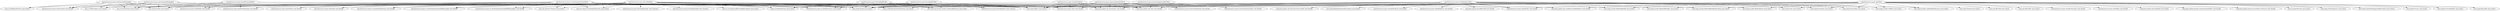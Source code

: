 digraph "test-classes" {
    // Path: java_projects/cleaned_final_projects/jansi/target/test-classes
   "org.fusesource.jansi.AnsiConsoleExample"          -> "java.io.FileInputStream (java.base)";
   "org.fusesource.jansi.AnsiConsoleExample"          -> "java.io.IOException (java.base)";
   "org.fusesource.jansi.AnsiConsoleExample"          -> "java.io.PrintStream (java.base)";
   "org.fusesource.jansi.AnsiConsoleExample"          -> "java.lang.Object (java.base)";
   "org.fusesource.jansi.AnsiConsoleExample"          -> "java.lang.String (java.base)";
   "org.fusesource.jansi.AnsiConsoleExample"          -> "java.lang.System (java.base)";
   "org.fusesource.jansi.AnsiConsoleExample"          -> "org.fusesource.jansi.AnsiConsole (not found)";
   "org.fusesource.jansi.AnsiConsoleExample2"         -> "java.io.FileInputStream (java.base)";
   "org.fusesource.jansi.AnsiConsoleExample2"         -> "java.io.IOException (java.base)";
   "org.fusesource.jansi.AnsiConsoleExample2"         -> "java.io.PrintStream (java.base)";
   "org.fusesource.jansi.AnsiConsoleExample2"         -> "java.lang.Object (java.base)";
   "org.fusesource.jansi.AnsiConsoleExample2"         -> "java.lang.String (java.base)";
   "org.fusesource.jansi.AnsiConsoleExample2"         -> "java.lang.System (java.base)";
   "org.fusesource.jansi.AnsiConsoleExample2"         -> "org.fusesource.jansi.Ansi (not found)";
   "org.fusesource.jansi.AnsiConsoleExample2"         -> "org.fusesource.jansi.AnsiConsole (not found)";
   "org.fusesource.jansi.AnsiRendererTest"            -> "java.io.PrintStream (java.base)";
   "org.fusesource.jansi.AnsiRendererTest"            -> "java.lang.Class (java.base)";
   "org.fusesource.jansi.AnsiRendererTest"            -> "java.lang.Exception (java.base)";
   "org.fusesource.jansi.AnsiRendererTest"            -> "java.lang.IllegalArgumentException (java.base)";
   "org.fusesource.jansi.AnsiRendererTest"            -> "java.lang.Object (java.base)";
   "org.fusesource.jansi.AnsiRendererTest"            -> "java.lang.String (java.base)";
   "org.fusesource.jansi.AnsiRendererTest"            -> "java.lang.System (java.base)";
   "org.fusesource.jansi.AnsiRendererTest"            -> "java.lang.Throwable (java.base)";
   "org.fusesource.jansi.AnsiRendererTest"            -> "java.lang.invoke.CallSite (java.base)";
   "org.fusesource.jansi.AnsiRendererTest"            -> "java.lang.invoke.LambdaMetafactory (java.base)";
   "org.fusesource.jansi.AnsiRendererTest"            -> "java.lang.invoke.MethodHandle (java.base)";
   "org.fusesource.jansi.AnsiRendererTest"            -> "java.lang.invoke.MethodHandles (java.base)";
   "org.fusesource.jansi.AnsiRendererTest"            -> "java.lang.invoke.MethodHandles$Lookup (java.base)";
   "org.fusesource.jansi.AnsiRendererTest"            -> "java.lang.invoke.MethodType (java.base)";
   "org.fusesource.jansi.AnsiRendererTest"            -> "org.fusesource.jansi.Ansi (not found)";
   "org.fusesource.jansi.AnsiRendererTest"            -> "org.fusesource.jansi.Ansi$Attribute (not found)";
   "org.fusesource.jansi.AnsiRendererTest"            -> "org.fusesource.jansi.Ansi$Color (not found)";
   "org.fusesource.jansi.AnsiRendererTest"            -> "org.fusesource.jansi.AnsiRenderer (not found)";
   "org.fusesource.jansi.AnsiRendererTest"            -> "org.junit.jupiter.api.Assertions (not found)";
   "org.fusesource.jansi.AnsiRendererTest"            -> "org.junit.jupiter.api.BeforeAll (not found)";
   "org.fusesource.jansi.AnsiRendererTest"            -> "org.junit.jupiter.api.Test (not found)";
   "org.fusesource.jansi.AnsiRendererTest"            -> "org.junit.jupiter.api.function.Executable (not found)";
   "org.fusesource.jansi.AnsiStringTest"              -> "java.lang.Object (java.base)";
   "org.fusesource.jansi.AnsiStringTest"              -> "java.lang.String (java.base)";
   "org.fusesource.jansi.AnsiStringTest"              -> "org.fusesource.jansi.Ansi (not found)";
   "org.fusesource.jansi.AnsiStringTest"              -> "org.junit.jupiter.api.Assertions (not found)";
   "org.fusesource.jansi.AnsiStringTest"              -> "org.junit.jupiter.api.Test (not found)";
   "org.fusesource.jansi.AnsiTest"                    -> "java.io.ByteArrayOutputStream (java.base)";
   "org.fusesource.jansi.AnsiTest"                    -> "java.io.InputStream (java.base)";
   "org.fusesource.jansi.AnsiTest"                    -> "java.lang.CharSequence (java.base)";
   "org.fusesource.jansi.AnsiTest"                    -> "java.lang.Class (java.base)";
   "org.fusesource.jansi.AnsiTest"                    -> "java.lang.CloneNotSupportedException (java.base)";
   "org.fusesource.jansi.AnsiTest"                    -> "java.lang.Exception (java.base)";
   "org.fusesource.jansi.AnsiTest"                    -> "java.lang.Object (java.base)";
   "org.fusesource.jansi.AnsiTest"                    -> "java.lang.Process (java.base)";
   "org.fusesource.jansi.AnsiTest"                    -> "java.lang.ProcessBuilder (java.base)";
   "org.fusesource.jansi.AnsiTest"                    -> "java.lang.Runnable (java.base)";
   "org.fusesource.jansi.AnsiTest"                    -> "java.lang.String (java.base)";
   "org.fusesource.jansi.AnsiTest"                    -> "java.lang.System (java.base)";
   "org.fusesource.jansi.AnsiTest"                    -> "java.lang.Thread (java.base)";
   "org.fusesource.jansi.AnsiTest"                    -> "java.lang.Throwable (java.base)";
   "org.fusesource.jansi.AnsiTest"                    -> "java.lang.invoke.CallSite (java.base)";
   "org.fusesource.jansi.AnsiTest"                    -> "java.lang.invoke.LambdaMetafactory (java.base)";
   "org.fusesource.jansi.AnsiTest"                    -> "java.lang.invoke.MethodHandle (java.base)";
   "org.fusesource.jansi.AnsiTest"                    -> "java.lang.invoke.MethodHandles (java.base)";
   "org.fusesource.jansi.AnsiTest"                    -> "java.lang.invoke.MethodHandles$Lookup (java.base)";
   "org.fusesource.jansi.AnsiTest"                    -> "java.lang.invoke.MethodType (java.base)";
   "org.fusesource.jansi.AnsiTest"                    -> "java.nio.file.Path (java.base)";
   "org.fusesource.jansi.AnsiTest"                    -> "java.nio.file.Paths (java.base)";
   "org.fusesource.jansi.AnsiTest"                    -> "org.fusesource.jansi.Ansi (not found)";
   "org.fusesource.jansi.AnsiTest"                    -> "org.fusesource.jansi.Ansi$Color (not found)";
   "org.fusesource.jansi.AnsiTest"                    -> "org.fusesource.jansi.Ansi$Consumer (not found)";
   "org.fusesource.jansi.AnsiTest"                    -> "org.fusesource.jansi.AnsiMain (not found)";
   "org.fusesource.jansi.AnsiTest"                    -> "org.junit.jupiter.api.Assertions (not found)";
   "org.fusesource.jansi.AnsiTest"                    -> "org.junit.jupiter.api.Disabled (not found)";
   "org.fusesource.jansi.AnsiTest"                    -> "org.junit.jupiter.api.Test (not found)";
   "org.fusesource.jansi.AnsiTest"                    -> "org.junit.jupiter.api.condition.EnabledOnOs (not found)";
   "org.fusesource.jansi.AnsiTest"                    -> "org.junit.jupiter.params.ParameterizedTest (not found)";
   "org.fusesource.jansi.AnsiTest"                    -> "org.junit.jupiter.params.provider.CsvSource (not found)";
   "org.fusesource.jansi.EncodingTest"                -> "java.io.ByteArrayOutputStream (java.base)";
   "org.fusesource.jansi.EncodingTest"                -> "java.io.OutputStream (java.base)";
   "org.fusesource.jansi.EncodingTest"                -> "java.io.PrintStream (java.base)";
   "org.fusesource.jansi.EncodingTest"                -> "java.io.UnsupportedEncodingException (java.base)";
   "org.fusesource.jansi.EncodingTest"                -> "java.lang.Object (java.base)";
   "org.fusesource.jansi.EncodingTest"                -> "java.lang.String (java.base)";
   "org.fusesource.jansi.EncodingTest"                -> "java.nio.charset.Charset (java.base)";
   "org.fusesource.jansi.EncodingTest"                -> "java.nio.charset.StandardCharsets (java.base)";
   "org.fusesource.jansi.EncodingTest"                -> "java.util.concurrent.atomic.AtomicReference (java.base)";
   "org.fusesource.jansi.EncodingTest"                -> "org.fusesource.jansi.AnsiColors (not found)";
   "org.fusesource.jansi.EncodingTest"                -> "org.fusesource.jansi.AnsiMode (not found)";
   "org.fusesource.jansi.EncodingTest"                -> "org.fusesource.jansi.AnsiPrintStream (not found)";
   "org.fusesource.jansi.EncodingTest"                -> "org.fusesource.jansi.AnsiType (not found)";
   "org.fusesource.jansi.EncodingTest"                -> "org.fusesource.jansi.EncodingTest$1 (test-classes)";
   "org.fusesource.jansi.EncodingTest"                -> "org.fusesource.jansi.EncodingTest$2 (test-classes)";
   "org.fusesource.jansi.EncodingTest"                -> "org.fusesource.jansi.io.AnsiOutputStream (not found)";
   "org.fusesource.jansi.EncodingTest"                -> "org.fusesource.jansi.io.AnsiOutputStream$IoRunnable (not found)";
   "org.fusesource.jansi.EncodingTest"                -> "org.fusesource.jansi.io.AnsiOutputStream$WidthSupplier (not found)";
   "org.fusesource.jansi.EncodingTest"                -> "org.fusesource.jansi.io.AnsiProcessor (not found)";
   "org.fusesource.jansi.EncodingTest"                -> "org.junit.jupiter.api.Assertions (not found)";
   "org.fusesource.jansi.EncodingTest"                -> "org.junit.jupiter.api.Test (not found)";
   "org.fusesource.jansi.EncodingTest$1"              -> "java.io.OutputStream (java.base)";
   "org.fusesource.jansi.EncodingTest$1"              -> "java.lang.Object (java.base)";
   "org.fusesource.jansi.EncodingTest$1"              -> "java.lang.String (java.base)";
   "org.fusesource.jansi.EncodingTest$1"              -> "java.util.concurrent.atomic.AtomicReference (java.base)";
   "org.fusesource.jansi.EncodingTest$1"              -> "org.fusesource.jansi.EncodingTest (test-classes)";
   "org.fusesource.jansi.EncodingTest$1"              -> "org.fusesource.jansi.io.AnsiProcessor (not found)";
   "org.fusesource.jansi.EncodingTest$2"              -> "java.io.OutputStream (java.base)";
   "org.fusesource.jansi.EncodingTest$2"              -> "java.lang.Object (java.base)";
   "org.fusesource.jansi.EncodingTest$2"              -> "java.lang.String (java.base)";
   "org.fusesource.jansi.EncodingTest$2"              -> "java.util.concurrent.atomic.AtomicReference (java.base)";
   "org.fusesource.jansi.EncodingTest$2"              -> "org.fusesource.jansi.EncodingTest (test-classes)";
   "org.fusesource.jansi.EncodingTest$2"              -> "org.fusesource.jansi.io.AnsiProcessor (not found)";
   "org.fusesource.jansi.InstallUninstallTest"        -> "java.io.PrintStream (java.base)";
   "org.fusesource.jansi.InstallUninstallTest"        -> "java.lang.Object (java.base)";
   "org.fusesource.jansi.InstallUninstallTest"        -> "java.lang.String (java.base)";
   "org.fusesource.jansi.InstallUninstallTest"        -> "java.lang.System (java.base)";
   "org.fusesource.jansi.InstallUninstallTest"        -> "org.fusesource.jansi.Ansi (not found)";
   "org.fusesource.jansi.InstallUninstallTest"        -> "org.fusesource.jansi.Ansi$Color (not found)";
   "org.fusesource.jansi.InstallUninstallTest"        -> "org.fusesource.jansi.AnsiConsole (not found)";
   "org.fusesource.jansi.InstallUninstallTest"        -> "org.fusesource.jansi.AnsiMode (not found)";
   "org.fusesource.jansi.InstallUninstallTest"        -> "org.fusesource.jansi.AnsiPrintStream (not found)";
   "org.fusesource.jansi.internal.JansiLoaderTest"    -> "java.lang.Object (java.base)";
   "org.fusesource.jansi.internal.JansiLoaderTest"    -> "org.fusesource.jansi.internal.JansiLoader (not found)";
   "org.fusesource.jansi.internal.JansiLoaderTest"    -> "org.junit.jupiter.api.Test (not found)";
   "org.fusesource.jansi.internal.Kernel32Test"       -> "java.lang.Object (java.base)";
   "org.fusesource.jansi.internal.Kernel32Test"       -> "java.lang.String (java.base)";
   "org.fusesource.jansi.internal.Kernel32Test"       -> "org.fusesource.jansi.internal.Kernel32 (not found)";
   "org.fusesource.jansi.internal.Kernel32Test"       -> "org.junit.jupiter.api.Assertions (not found)";
   "org.fusesource.jansi.internal.Kernel32Test"       -> "org.junit.jupiter.api.Test (not found)";
   "org.fusesource.jansi.internal.Kernel32Test"       -> "org.junit.jupiter.api.condition.EnabledOnOs (not found)";
   "org.fusesource.jansi.io.AnsiOutputStreamTest"     -> "java.io.ByteArrayOutputStream (java.base)";
   "org.fusesource.jansi.io.AnsiOutputStreamTest"     -> "java.io.IOException (java.base)";
   "org.fusesource.jansi.io.AnsiOutputStreamTest"     -> "java.io.OutputStream (java.base)";
   "org.fusesource.jansi.io.AnsiOutputStreamTest"     -> "java.lang.Object (java.base)";
   "org.fusesource.jansi.io.AnsiOutputStreamTest"     -> "java.lang.String (java.base)";
   "org.fusesource.jansi.io.AnsiOutputStreamTest"     -> "java.nio.charset.Charset (java.base)";
   "org.fusesource.jansi.io.AnsiOutputStreamTest"     -> "java.nio.charset.StandardCharsets (java.base)";
   "org.fusesource.jansi.io.AnsiOutputStreamTest"     -> "org.fusesource.jansi.AnsiColors (not found)";
   "org.fusesource.jansi.io.AnsiOutputStreamTest"     -> "org.fusesource.jansi.AnsiMode (not found)";
   "org.fusesource.jansi.io.AnsiOutputStreamTest"     -> "org.fusesource.jansi.AnsiType (not found)";
   "org.fusesource.jansi.io.AnsiOutputStreamTest"     -> "org.fusesource.jansi.io.AnsiOutputStream (not found)";
   "org.fusesource.jansi.io.AnsiOutputStreamTest"     -> "org.fusesource.jansi.io.AnsiOutputStream$IoRunnable (not found)";
   "org.fusesource.jansi.io.AnsiOutputStreamTest"     -> "org.fusesource.jansi.io.AnsiOutputStream$WidthSupplier (not found)";
   "org.fusesource.jansi.io.AnsiOutputStreamTest"     -> "org.fusesource.jansi.io.AnsiProcessor (not found)";
   "org.fusesource.jansi.io.AnsiOutputStreamTest"     -> "org.junit.jupiter.api.Assertions (not found)";
   "org.fusesource.jansi.io.AnsiOutputStreamTest"     -> "org.junit.jupiter.api.Test (not found)";
}
